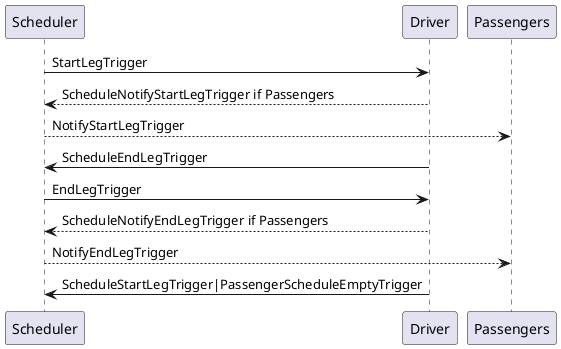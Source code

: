 @startuml
Scheduler -> Driver: StartLegTrigger
Driver --> Scheduler: ScheduleNotifyStartLegTrigger if Passengers
Scheduler --> Passengers: NotifyStartLegTrigger
Driver -> Scheduler: ScheduleEndLegTrigger
Scheduler -> Driver: EndLegTrigger
Driver --> Scheduler: ScheduleNotifyEndLegTrigger if Passengers
Scheduler --> Passengers: NotifyEndLegTrigger
Driver -> Scheduler: ScheduleStartLegTrigger|PassengerScheduleEmptyTrigger
@enduml